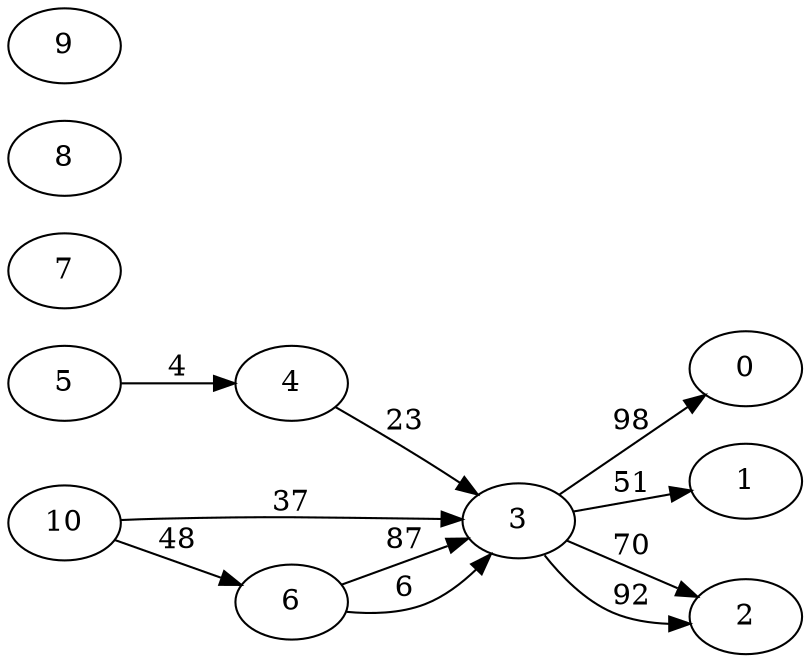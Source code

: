 digraph G {
ranksep = "equally";
rankdir = LR;
{rank = same; 0; };
{rank = same; 1; };
{rank = same; 2; };
{rank = same; 3; };
{rank = same; };
{rank = same; 4; };
{rank = same; };
{rank = same; 5; };
{rank = same; };
{rank = same; 6; };
{rank = same; };
{rank = same; 7; };
{rank = same; 8; };
{rank = same; 9; };
{rank = same; 10; };
{rank = same; };
0
1
2
3->2[label="70"];
3->0[label="98"];
3->1[label="51"];
3->2[label="92"];
4->3[label="23"];
5->4[label="4"];
6->3[label="87"];
6->3[label="6"];
7
8
9
10->6[label="48"];
10->3[label="37"];
}
